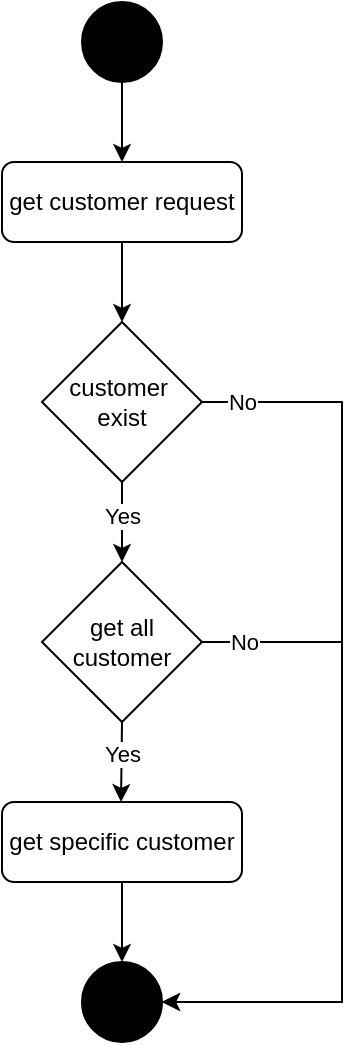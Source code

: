 <mxfile version="14.5.1" type="device"><diagram id="C5RBs43oDa-KdzZeNtuy" name="Page-1"><mxGraphModel dx="184" dy="124" grid="1" gridSize="10" guides="1" tooltips="1" connect="1" arrows="1" fold="1" page="1" pageScale="1" pageWidth="827" pageHeight="1169" math="0" shadow="0"><root><mxCell id="WIyWlLk6GJQsqaUBKTNV-0"/><mxCell id="WIyWlLk6GJQsqaUBKTNV-1" parent="WIyWlLk6GJQsqaUBKTNV-0"/><mxCell id="bDCf9ZuHCR-Yo9mToukc-0" value="" style="ellipse;whiteSpace=wrap;html=1;aspect=fixed;fillColor=#000000;" parent="WIyWlLk6GJQsqaUBKTNV-1" vertex="1"><mxGeometry x="400" y="80" width="40" height="40" as="geometry"/></mxCell><mxCell id="lMiE3IPboOpO6Fax5913-0" value="get customer request" style="rounded=1;whiteSpace=wrap;html=1;" vertex="1" parent="WIyWlLk6GJQsqaUBKTNV-1"><mxGeometry x="360" y="160" width="120" height="40" as="geometry"/></mxCell><mxCell id="lMiE3IPboOpO6Fax5913-11" style="edgeStyle=orthogonalEdgeStyle;rounded=0;orthogonalLoop=1;jettySize=auto;html=1;entryX=1;entryY=0.5;entryDx=0;entryDy=0;" edge="1" parent="WIyWlLk6GJQsqaUBKTNV-1" target="lMiE3IPboOpO6Fax5913-8"><mxGeometry relative="1" as="geometry"><mxPoint x="440" y="620" as="targetPoint"/><mxPoint x="450" y="280" as="sourcePoint"/><Array as="points"><mxPoint x="530" y="280"/><mxPoint x="530" y="580"/></Array></mxGeometry></mxCell><mxCell id="lMiE3IPboOpO6Fax5913-21" value="No" style="edgeLabel;html=1;align=center;verticalAlign=middle;resizable=0;points=[];" vertex="1" connectable="0" parent="lMiE3IPboOpO6Fax5913-11"><mxGeometry x="-0.852" relative="1" as="geometry"><mxPoint x="-4.76" as="offset"/></mxGeometry></mxCell><mxCell id="lMiE3IPboOpO6Fax5913-1" value="customer&amp;nbsp; exist" style="rhombus;whiteSpace=wrap;html=1;" vertex="1" parent="WIyWlLk6GJQsqaUBKTNV-1"><mxGeometry x="380" y="240" width="80" height="80" as="geometry"/></mxCell><mxCell id="lMiE3IPboOpO6Fax5913-13" style="edgeStyle=orthogonalEdgeStyle;rounded=0;orthogonalLoop=1;jettySize=auto;html=1;entryX=1;entryY=0.5;entryDx=0;entryDy=0;" edge="1" parent="WIyWlLk6GJQsqaUBKTNV-1" source="lMiE3IPboOpO6Fax5913-2" target="lMiE3IPboOpO6Fax5913-8"><mxGeometry relative="1" as="geometry"><mxPoint x="440" y="620" as="targetPoint"/><Array as="points"><mxPoint x="530" y="400"/><mxPoint x="530" y="580"/></Array></mxGeometry></mxCell><mxCell id="lMiE3IPboOpO6Fax5913-22" value="No" style="edgeLabel;html=1;align=center;verticalAlign=middle;resizable=0;points=[];" vertex="1" connectable="0" parent="lMiE3IPboOpO6Fax5913-13"><mxGeometry x="-0.885" y="-2" relative="1" as="geometry"><mxPoint x="0.98" y="-2" as="offset"/></mxGeometry></mxCell><mxCell id="lMiE3IPboOpO6Fax5913-2" value="get all customer" style="rhombus;whiteSpace=wrap;html=1;" vertex="1" parent="WIyWlLk6GJQsqaUBKTNV-1"><mxGeometry x="380" y="360" width="80" height="80" as="geometry"/></mxCell><mxCell id="lMiE3IPboOpO6Fax5913-4" value="" style="endArrow=classic;html=1;exitX=0.5;exitY=1;exitDx=0;exitDy=0;entryX=0.5;entryY=0;entryDx=0;entryDy=0;" edge="1" parent="WIyWlLk6GJQsqaUBKTNV-1" source="bDCf9ZuHCR-Yo9mToukc-0" target="lMiE3IPboOpO6Fax5913-0"><mxGeometry width="50" height="50" relative="1" as="geometry"><mxPoint x="390" y="350" as="sourcePoint"/><mxPoint x="419" y="150" as="targetPoint"/></mxGeometry></mxCell><mxCell id="lMiE3IPboOpO6Fax5913-5" value="" style="endArrow=classic;html=1;entryX=0.5;entryY=0;entryDx=0;entryDy=0;exitX=0.5;exitY=1;exitDx=0;exitDy=0;" edge="1" parent="WIyWlLk6GJQsqaUBKTNV-1" source="lMiE3IPboOpO6Fax5913-0" target="lMiE3IPboOpO6Fax5913-1"><mxGeometry width="50" height="50" relative="1" as="geometry"><mxPoint x="430" y="210" as="sourcePoint"/><mxPoint x="440" y="210" as="targetPoint"/></mxGeometry></mxCell><mxCell id="lMiE3IPboOpO6Fax5913-6" value="" style="endArrow=classic;html=1;entryX=0.5;entryY=0;entryDx=0;entryDy=0;exitX=0.5;exitY=1;exitDx=0;exitDy=0;" edge="1" parent="WIyWlLk6GJQsqaUBKTNV-1" source="lMiE3IPboOpO6Fax5913-1" target="lMiE3IPboOpO6Fax5913-2"><mxGeometry width="50" height="50" relative="1" as="geometry"><mxPoint x="420" y="320" as="sourcePoint"/><mxPoint x="439" y="360" as="targetPoint"/></mxGeometry></mxCell><mxCell id="lMiE3IPboOpO6Fax5913-18" value="Yes" style="edgeLabel;html=1;align=center;verticalAlign=middle;resizable=0;points=[];" vertex="1" connectable="0" parent="lMiE3IPboOpO6Fax5913-6"><mxGeometry x="-0.152" relative="1" as="geometry"><mxPoint x="-0.21" as="offset"/></mxGeometry></mxCell><mxCell id="lMiE3IPboOpO6Fax5913-7" value="" style="endArrow=classic;html=1;exitX=0.5;exitY=1;exitDx=0;exitDy=0;entryX=0.5;entryY=0;entryDx=0;entryDy=0;" edge="1" parent="WIyWlLk6GJQsqaUBKTNV-1" source="lMiE3IPboOpO6Fax5913-2"><mxGeometry width="50" height="50" relative="1" as="geometry"><mxPoint x="660" y="420" as="sourcePoint"/><mxPoint x="419.5" y="480" as="targetPoint"/></mxGeometry></mxCell><mxCell id="lMiE3IPboOpO6Fax5913-19" value="Yes" style="edgeLabel;html=1;align=center;verticalAlign=middle;resizable=0;points=[];" vertex="1" connectable="0" parent="lMiE3IPboOpO6Fax5913-7"><mxGeometry x="-0.202" relative="1" as="geometry"><mxPoint as="offset"/></mxGeometry></mxCell><mxCell id="lMiE3IPboOpO6Fax5913-8" value="" style="ellipse;whiteSpace=wrap;html=1;aspect=fixed;fillColor=#000000;" vertex="1" parent="WIyWlLk6GJQsqaUBKTNV-1"><mxGeometry x="400" y="560" width="40" height="40" as="geometry"/></mxCell><mxCell id="lMiE3IPboOpO6Fax5913-15" style="edgeStyle=orthogonalEdgeStyle;rounded=0;orthogonalLoop=1;jettySize=auto;html=1;entryX=0.5;entryY=0;entryDx=0;entryDy=0;" edge="1" parent="WIyWlLk6GJQsqaUBKTNV-1" source="lMiE3IPboOpO6Fax5913-14" target="lMiE3IPboOpO6Fax5913-8"><mxGeometry relative="1" as="geometry"/></mxCell><mxCell id="lMiE3IPboOpO6Fax5913-14" value="get specific customer" style="rounded=1;whiteSpace=wrap;html=1;" vertex="1" parent="WIyWlLk6GJQsqaUBKTNV-1"><mxGeometry x="360" y="480" width="120" height="40" as="geometry"/></mxCell></root></mxGraphModel></diagram></mxfile>